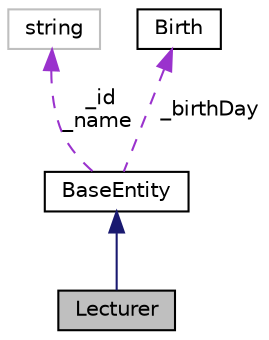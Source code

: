 digraph "Lecturer"
{
 // LATEX_PDF_SIZE
  edge [fontname="Helvetica",fontsize="10",labelfontname="Helvetica",labelfontsize="10"];
  node [fontname="Helvetica",fontsize="10",shape=record];
  Node1 [label="Lecturer",height=0.2,width=0.4,color="black", fillcolor="grey75", style="filled", fontcolor="black",tooltip="Lớp đại diện cho giảng viên."];
  Node2 -> Node1 [dir="back",color="midnightblue",fontsize="10",style="solid",fontname="Helvetica"];
  Node2 [label="BaseEntity",height=0.2,width=0.4,color="black", fillcolor="white", style="filled",URL="$classBaseEntity.html",tooltip="Đại diện cho một thực thể cơ bản với tên, mã định danh và ngày sinh."];
  Node3 -> Node2 [dir="back",color="darkorchid3",fontsize="10",style="dashed",label=" _id\n_name" ,fontname="Helvetica"];
  Node3 [label="string",height=0.2,width=0.4,color="grey75", fillcolor="white", style="filled",tooltip=" "];
  Node4 -> Node2 [dir="back",color="darkorchid3",fontsize="10",style="dashed",label=" _birthDay" ,fontname="Helvetica"];
  Node4 [label="Birth",height=0.2,width=0.4,color="black", fillcolor="white", style="filled",URL="$classBirth.html",tooltip="Đại diện cho ngày sinh."];
}
